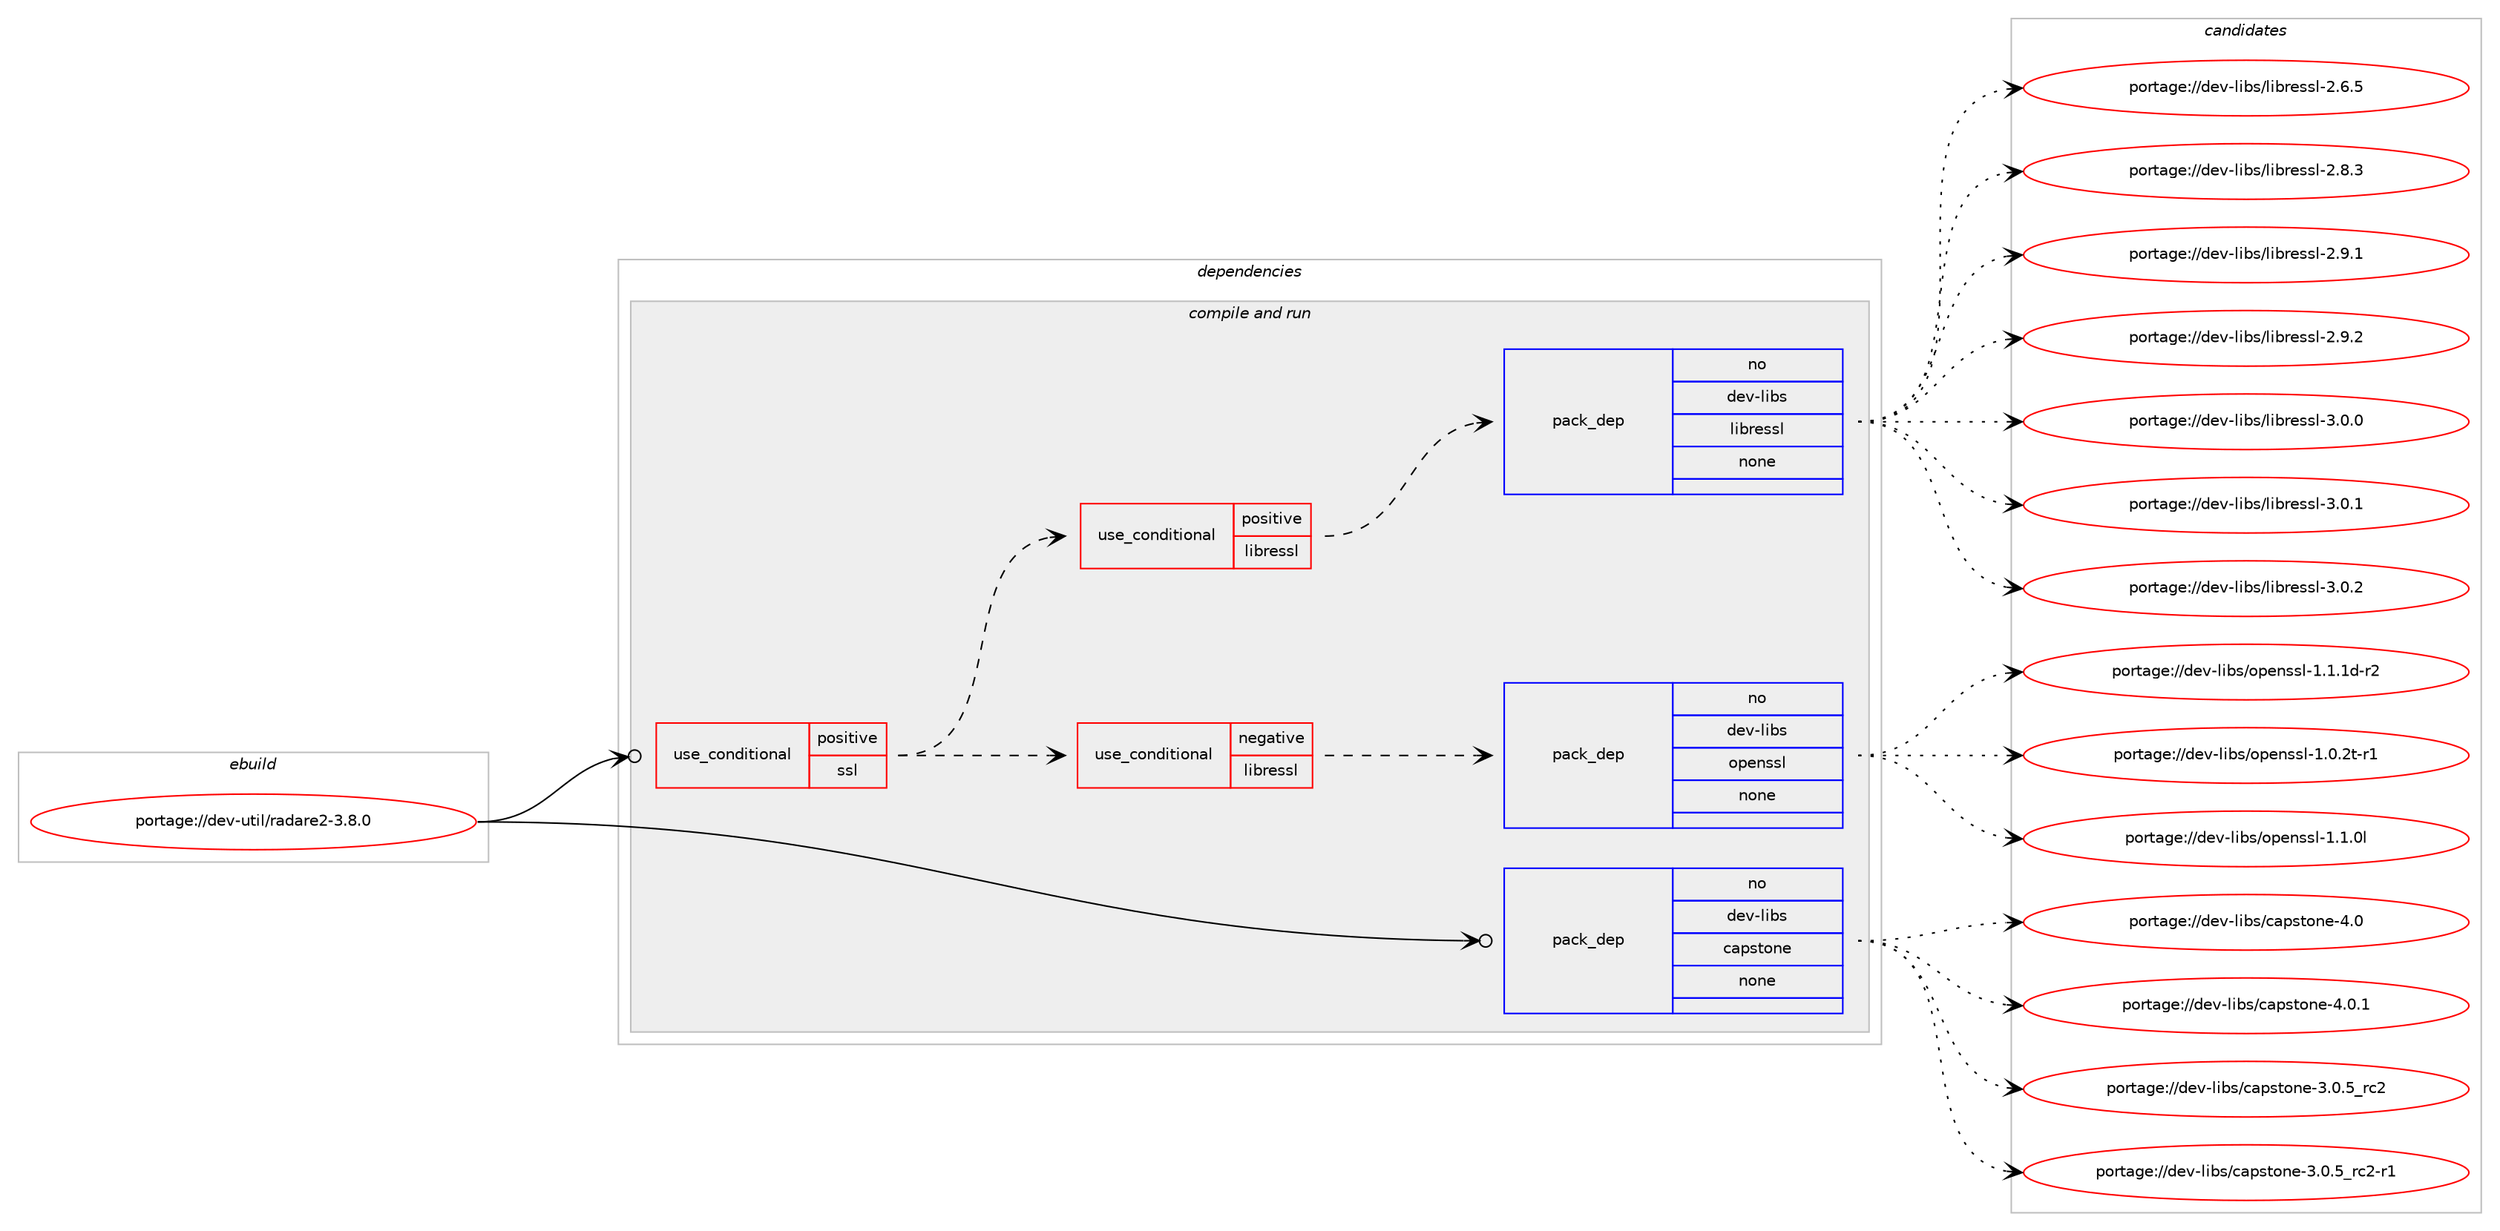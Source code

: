 digraph prolog {

# *************
# Graph options
# *************

newrank=true;
concentrate=true;
compound=true;
graph [rankdir=LR,fontname=Helvetica,fontsize=10,ranksep=1.5];#, ranksep=2.5, nodesep=0.2];
edge  [arrowhead=vee];
node  [fontname=Helvetica,fontsize=10];

# **********
# The ebuild
# **********

subgraph cluster_leftcol {
color=gray;
rank=same;
label=<<i>ebuild</i>>;
id [label="portage://dev-util/radare2-3.8.0", color=red, width=4, href="../dev-util/radare2-3.8.0.svg"];
}

# ****************
# The dependencies
# ****************

subgraph cluster_midcol {
color=gray;
label=<<i>dependencies</i>>;
subgraph cluster_compile {
fillcolor="#eeeeee";
style=filled;
label=<<i>compile</i>>;
}
subgraph cluster_compileandrun {
fillcolor="#eeeeee";
style=filled;
label=<<i>compile and run</i>>;
subgraph cond71705 {
dependency264823 [label=<<TABLE BORDER="0" CELLBORDER="1" CELLSPACING="0" CELLPADDING="4"><TR><TD ROWSPAN="3" CELLPADDING="10">use_conditional</TD></TR><TR><TD>positive</TD></TR><TR><TD>ssl</TD></TR></TABLE>>, shape=none, color=red];
subgraph cond71706 {
dependency264824 [label=<<TABLE BORDER="0" CELLBORDER="1" CELLSPACING="0" CELLPADDING="4"><TR><TD ROWSPAN="3" CELLPADDING="10">use_conditional</TD></TR><TR><TD>negative</TD></TR><TR><TD>libressl</TD></TR></TABLE>>, shape=none, color=red];
subgraph pack189423 {
dependency264825 [label=<<TABLE BORDER="0" CELLBORDER="1" CELLSPACING="0" CELLPADDING="4" WIDTH="220"><TR><TD ROWSPAN="6" CELLPADDING="30">pack_dep</TD></TR><TR><TD WIDTH="110">no</TD></TR><TR><TD>dev-libs</TD></TR><TR><TD>openssl</TD></TR><TR><TD>none</TD></TR><TR><TD></TD></TR></TABLE>>, shape=none, color=blue];
}
dependency264824:e -> dependency264825:w [weight=20,style="dashed",arrowhead="vee"];
}
dependency264823:e -> dependency264824:w [weight=20,style="dashed",arrowhead="vee"];
subgraph cond71707 {
dependency264826 [label=<<TABLE BORDER="0" CELLBORDER="1" CELLSPACING="0" CELLPADDING="4"><TR><TD ROWSPAN="3" CELLPADDING="10">use_conditional</TD></TR><TR><TD>positive</TD></TR><TR><TD>libressl</TD></TR></TABLE>>, shape=none, color=red];
subgraph pack189424 {
dependency264827 [label=<<TABLE BORDER="0" CELLBORDER="1" CELLSPACING="0" CELLPADDING="4" WIDTH="220"><TR><TD ROWSPAN="6" CELLPADDING="30">pack_dep</TD></TR><TR><TD WIDTH="110">no</TD></TR><TR><TD>dev-libs</TD></TR><TR><TD>libressl</TD></TR><TR><TD>none</TD></TR><TR><TD></TD></TR></TABLE>>, shape=none, color=blue];
}
dependency264826:e -> dependency264827:w [weight=20,style="dashed",arrowhead="vee"];
}
dependency264823:e -> dependency264826:w [weight=20,style="dashed",arrowhead="vee"];
}
id:e -> dependency264823:w [weight=20,style="solid",arrowhead="odotvee"];
subgraph pack189425 {
dependency264828 [label=<<TABLE BORDER="0" CELLBORDER="1" CELLSPACING="0" CELLPADDING="4" WIDTH="220"><TR><TD ROWSPAN="6" CELLPADDING="30">pack_dep</TD></TR><TR><TD WIDTH="110">no</TD></TR><TR><TD>dev-libs</TD></TR><TR><TD>capstone</TD></TR><TR><TD>none</TD></TR><TR><TD></TD></TR></TABLE>>, shape=none, color=blue];
}
id:e -> dependency264828:w [weight=20,style="solid",arrowhead="odotvee"];
}
subgraph cluster_run {
fillcolor="#eeeeee";
style=filled;
label=<<i>run</i>>;
}
}

# **************
# The candidates
# **************

subgraph cluster_choices {
rank=same;
color=gray;
label=<<i>candidates</i>>;

subgraph choice189423 {
color=black;
nodesep=1;
choiceportage1001011184510810598115471111121011101151151084549464846501164511449 [label="portage://dev-libs/openssl-1.0.2t-r1", color=red, width=4,href="../dev-libs/openssl-1.0.2t-r1.svg"];
choiceportage100101118451081059811547111112101110115115108454946494648108 [label="portage://dev-libs/openssl-1.1.0l", color=red, width=4,href="../dev-libs/openssl-1.1.0l.svg"];
choiceportage1001011184510810598115471111121011101151151084549464946491004511450 [label="portage://dev-libs/openssl-1.1.1d-r2", color=red, width=4,href="../dev-libs/openssl-1.1.1d-r2.svg"];
dependency264825:e -> choiceportage1001011184510810598115471111121011101151151084549464846501164511449:w [style=dotted,weight="100"];
dependency264825:e -> choiceportage100101118451081059811547111112101110115115108454946494648108:w [style=dotted,weight="100"];
dependency264825:e -> choiceportage1001011184510810598115471111121011101151151084549464946491004511450:w [style=dotted,weight="100"];
}
subgraph choice189424 {
color=black;
nodesep=1;
choiceportage10010111845108105981154710810598114101115115108455046544653 [label="portage://dev-libs/libressl-2.6.5", color=red, width=4,href="../dev-libs/libressl-2.6.5.svg"];
choiceportage10010111845108105981154710810598114101115115108455046564651 [label="portage://dev-libs/libressl-2.8.3", color=red, width=4,href="../dev-libs/libressl-2.8.3.svg"];
choiceportage10010111845108105981154710810598114101115115108455046574649 [label="portage://dev-libs/libressl-2.9.1", color=red, width=4,href="../dev-libs/libressl-2.9.1.svg"];
choiceportage10010111845108105981154710810598114101115115108455046574650 [label="portage://dev-libs/libressl-2.9.2", color=red, width=4,href="../dev-libs/libressl-2.9.2.svg"];
choiceportage10010111845108105981154710810598114101115115108455146484648 [label="portage://dev-libs/libressl-3.0.0", color=red, width=4,href="../dev-libs/libressl-3.0.0.svg"];
choiceportage10010111845108105981154710810598114101115115108455146484649 [label="portage://dev-libs/libressl-3.0.1", color=red, width=4,href="../dev-libs/libressl-3.0.1.svg"];
choiceportage10010111845108105981154710810598114101115115108455146484650 [label="portage://dev-libs/libressl-3.0.2", color=red, width=4,href="../dev-libs/libressl-3.0.2.svg"];
dependency264827:e -> choiceportage10010111845108105981154710810598114101115115108455046544653:w [style=dotted,weight="100"];
dependency264827:e -> choiceportage10010111845108105981154710810598114101115115108455046564651:w [style=dotted,weight="100"];
dependency264827:e -> choiceportage10010111845108105981154710810598114101115115108455046574649:w [style=dotted,weight="100"];
dependency264827:e -> choiceportage10010111845108105981154710810598114101115115108455046574650:w [style=dotted,weight="100"];
dependency264827:e -> choiceportage10010111845108105981154710810598114101115115108455146484648:w [style=dotted,weight="100"];
dependency264827:e -> choiceportage10010111845108105981154710810598114101115115108455146484649:w [style=dotted,weight="100"];
dependency264827:e -> choiceportage10010111845108105981154710810598114101115115108455146484650:w [style=dotted,weight="100"];
}
subgraph choice189425 {
color=black;
nodesep=1;
choiceportage1001011184510810598115479997112115116111110101455146484653951149950 [label="portage://dev-libs/capstone-3.0.5_rc2", color=red, width=4,href="../dev-libs/capstone-3.0.5_rc2.svg"];
choiceportage10010111845108105981154799971121151161111101014551464846539511499504511449 [label="portage://dev-libs/capstone-3.0.5_rc2-r1", color=red, width=4,href="../dev-libs/capstone-3.0.5_rc2-r1.svg"];
choiceportage100101118451081059811547999711211511611111010145524648 [label="portage://dev-libs/capstone-4.0", color=red, width=4,href="../dev-libs/capstone-4.0.svg"];
choiceportage1001011184510810598115479997112115116111110101455246484649 [label="portage://dev-libs/capstone-4.0.1", color=red, width=4,href="../dev-libs/capstone-4.0.1.svg"];
dependency264828:e -> choiceportage1001011184510810598115479997112115116111110101455146484653951149950:w [style=dotted,weight="100"];
dependency264828:e -> choiceportage10010111845108105981154799971121151161111101014551464846539511499504511449:w [style=dotted,weight="100"];
dependency264828:e -> choiceportage100101118451081059811547999711211511611111010145524648:w [style=dotted,weight="100"];
dependency264828:e -> choiceportage1001011184510810598115479997112115116111110101455246484649:w [style=dotted,weight="100"];
}
}

}
